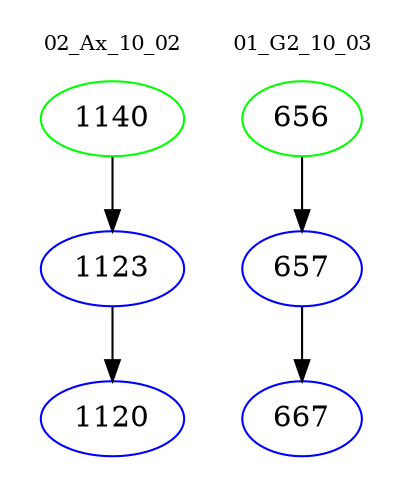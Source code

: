 digraph{
subgraph cluster_0 {
color = white
label = "02_Ax_10_02";
fontsize=10;
T0_1140 [label="1140", color="green"]
T0_1140 -> T0_1123 [color="black"]
T0_1123 [label="1123", color="blue"]
T0_1123 -> T0_1120 [color="black"]
T0_1120 [label="1120", color="blue"]
}
subgraph cluster_1 {
color = white
label = "01_G2_10_03";
fontsize=10;
T1_656 [label="656", color="green"]
T1_656 -> T1_657 [color="black"]
T1_657 [label="657", color="blue"]
T1_657 -> T1_667 [color="black"]
T1_667 [label="667", color="blue"]
}
}
